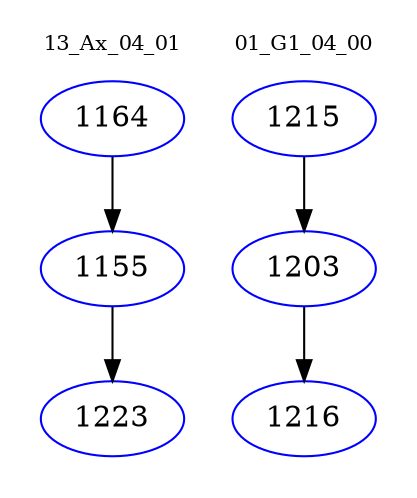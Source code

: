 digraph{
subgraph cluster_0 {
color = white
label = "13_Ax_04_01";
fontsize=10;
T0_1164 [label="1164", color="blue"]
T0_1164 -> T0_1155 [color="black"]
T0_1155 [label="1155", color="blue"]
T0_1155 -> T0_1223 [color="black"]
T0_1223 [label="1223", color="blue"]
}
subgraph cluster_1 {
color = white
label = "01_G1_04_00";
fontsize=10;
T1_1215 [label="1215", color="blue"]
T1_1215 -> T1_1203 [color="black"]
T1_1203 [label="1203", color="blue"]
T1_1203 -> T1_1216 [color="black"]
T1_1216 [label="1216", color="blue"]
}
}
